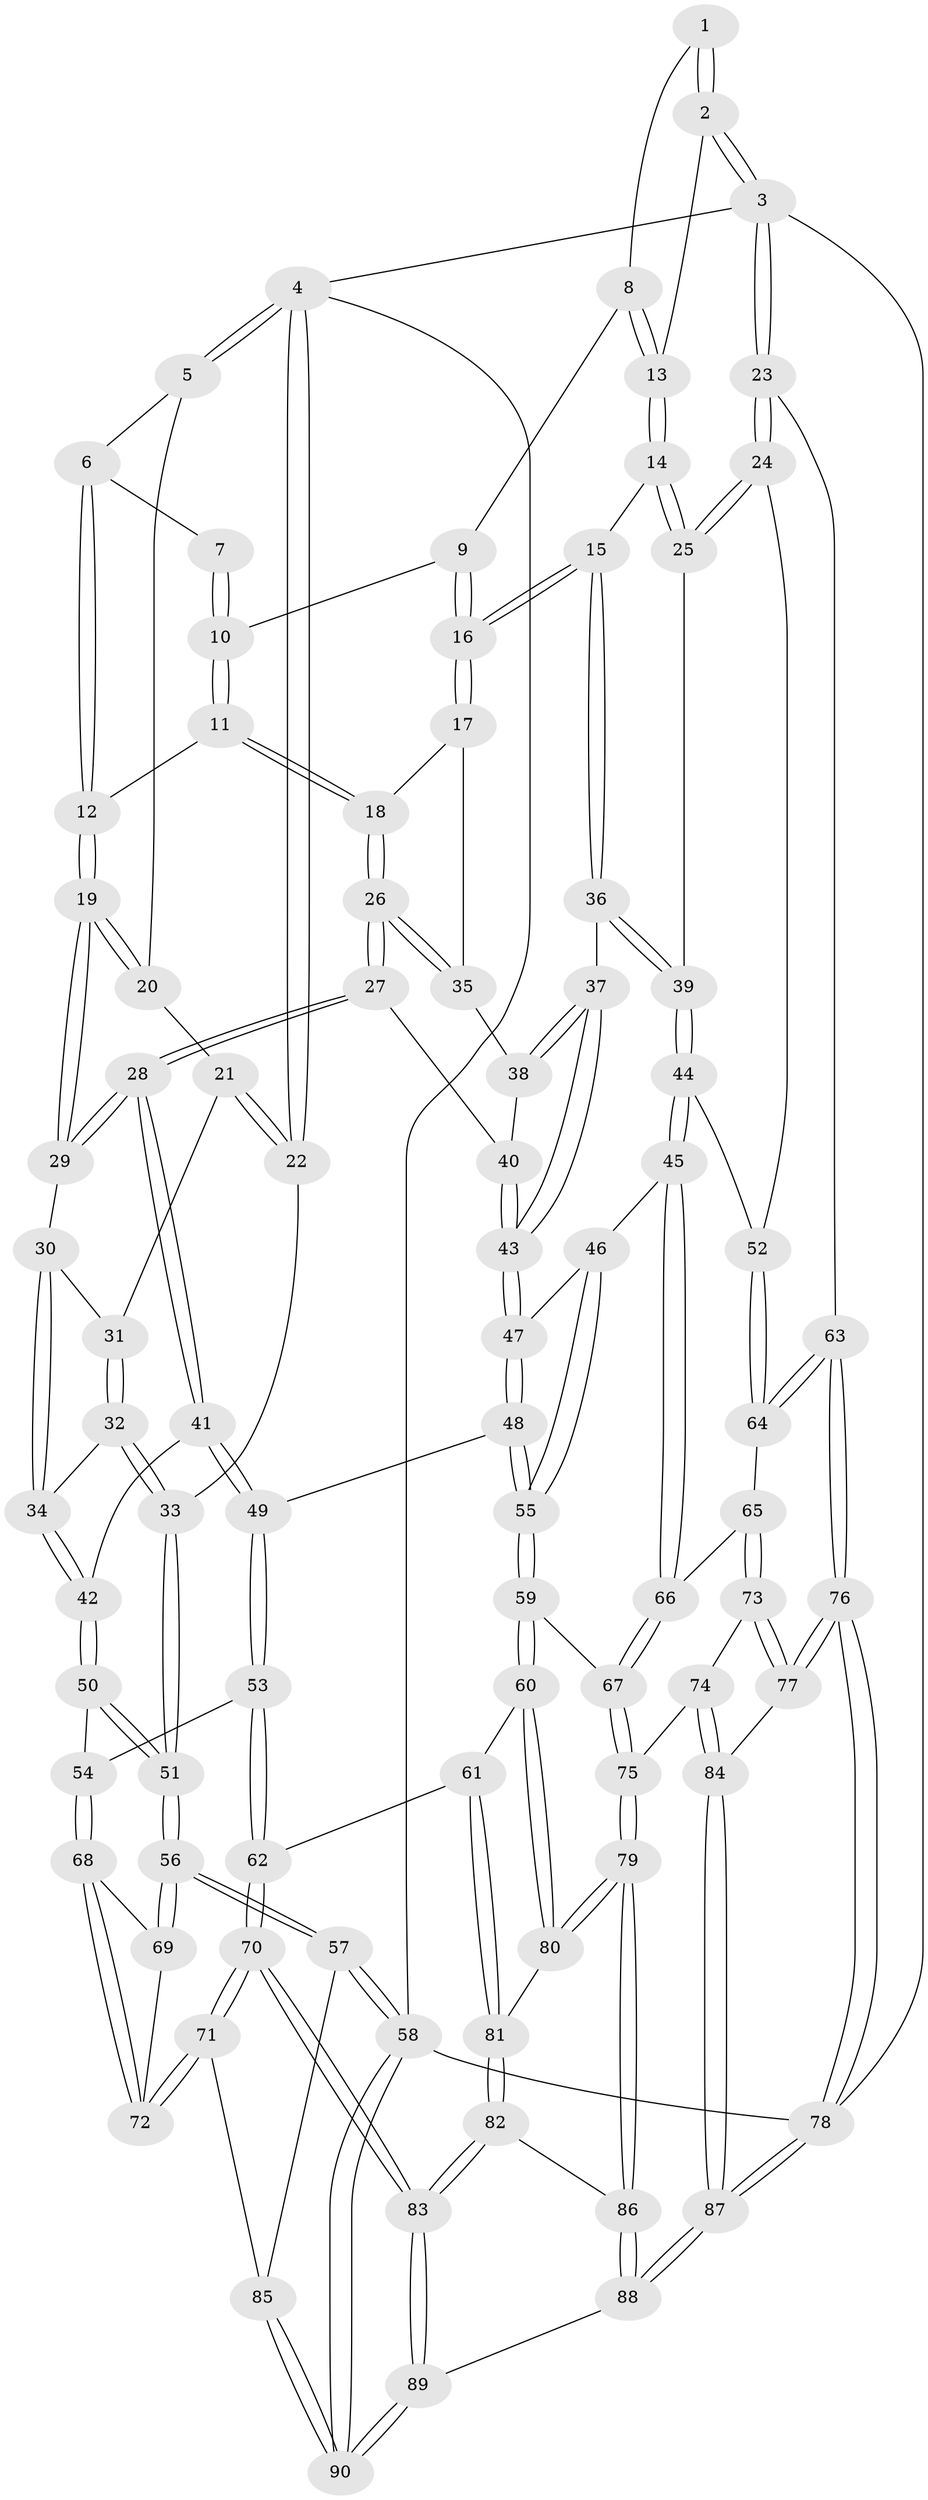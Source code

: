 // coarse degree distribution, {4: 0.23809523809523808, 3: 0.14285714285714285, 5: 0.42857142857142855, 6: 0.14285714285714285, 2: 0.015873015873015872, 9: 0.015873015873015872, 7: 0.015873015873015872}
// Generated by graph-tools (version 1.1) at 2025/06/03/04/25 22:06:27]
// undirected, 90 vertices, 222 edges
graph export_dot {
graph [start="1"]
  node [color=gray90,style=filled];
  1 [pos="+0.7222205828949174+0"];
  2 [pos="+1+0"];
  3 [pos="+1+0"];
  4 [pos="+0+0"];
  5 [pos="+0.19964846656756594+0"];
  6 [pos="+0.5157094522338556+0"];
  7 [pos="+0.680706198609748+0"];
  8 [pos="+0.7377224405961431+0.008082767805017276"];
  9 [pos="+0.7138579730988542+0.05345344024101185"];
  10 [pos="+0.647052766690629+0.044618951927051675"];
  11 [pos="+0.5819318987380148+0.10320971400944841"];
  12 [pos="+0.5521540069786306+0.09045716995360817"];
  13 [pos="+0.8570706981024732+0.07697361337597054"];
  14 [pos="+0.8390330356194223+0.1969890699549118"];
  15 [pos="+0.8019658893938321+0.19724548649222648"];
  16 [pos="+0.7973301493591973+0.19670365532290532"];
  17 [pos="+0.7026528001409158+0.21200064724876763"];
  18 [pos="+0.6160067266663903+0.15570031287861635"];
  19 [pos="+0.41408882012043907+0.128832320860596"];
  20 [pos="+0.22912282934187436+0"];
  21 [pos="+0.17838033210150994+0.10100329578910865"];
  22 [pos="+0+0.271955648138194"];
  23 [pos="+1+0.347510918396938"];
  24 [pos="+1+0.3433064116104276"];
  25 [pos="+0.9911882779963955+0.3080898957929832"];
  26 [pos="+0.48470309025255487+0.2901899719845926"];
  27 [pos="+0.4516288928645605+0.31684869518376185"];
  28 [pos="+0.41963480540697146+0.32022769736259366"];
  29 [pos="+0.3998089862494534+0.2557334099826329"];
  30 [pos="+0.21171129193802357+0.2007738914131244"];
  31 [pos="+0.1846635166124314+0.14982267104974342"];
  32 [pos="+0.0029555185712619426+0.32114699829463017"];
  33 [pos="+0+0.3258162072063496"];
  34 [pos="+0.1752842249084571+0.3601341510032108"];
  35 [pos="+0.6952175400545689+0.22390246811545164"];
  36 [pos="+0.7199899718239557+0.3977498588125463"];
  37 [pos="+0.7077213796642612+0.39376576139229713"];
  38 [pos="+0.659559955317219+0.29826029868364384"];
  39 [pos="+0.7770880754273132+0.43907993920543836"];
  40 [pos="+0.5746235458500367+0.34816548777757644"];
  41 [pos="+0.3849385623935748+0.38766939882019086"];
  42 [pos="+0.20571454770561315+0.38936523422847635"];
  43 [pos="+0.6196117736532186+0.4346469224111147"];
  44 [pos="+0.7416532538719814+0.5729134383303357"];
  45 [pos="+0.7385895454417543+0.5767908626451017"];
  46 [pos="+0.6530362410934595+0.5256840479157224"];
  47 [pos="+0.6169252480358745+0.4479265915787099"];
  48 [pos="+0.42342878692952535+0.5047381289048329"];
  49 [pos="+0.4138475367982294+0.49235954918302444"];
  50 [pos="+0.12703526022133008+0.6220773914210471"];
  51 [pos="+0+0.5485466416626831"];
  52 [pos="+0.8717796654663151+0.543866616195255"];
  53 [pos="+0.15205359883871175+0.6240098748421332"];
  54 [pos="+0.1294989227157337+0.6244460989250628"];
  55 [pos="+0.4579953001365126+0.591206306805528"];
  56 [pos="+0+0.8900042114185002"];
  57 [pos="+0+1"];
  58 [pos="+0+1"];
  59 [pos="+0.46398935794957086+0.6911786228852896"];
  60 [pos="+0.44295113705728395+0.7142193079066536"];
  61 [pos="+0.44221408820054886+0.714927143981477"];
  62 [pos="+0.41933736559389184+0.7210130697172913"];
  63 [pos="+1+0.5437759231920899"];
  64 [pos="+0.9212146207260593+0.6422938737686115"];
  65 [pos="+0.8420560514992034+0.7104160535958095"];
  66 [pos="+0.7370707936068877+0.6316604983246453"];
  67 [pos="+0.6230730752022613+0.7195229930879663"];
  68 [pos="+0.13235744737092586+0.6587565493710229"];
  69 [pos="+0+0.8208279873302566"];
  70 [pos="+0.2301161675888858+0.8898362263494208"];
  71 [pos="+0.1759958049509579+0.8494182788167092"];
  72 [pos="+0.15773073149084046+0.8142774299769998"];
  73 [pos="+0.8565868022664167+0.7526197019746214"];
  74 [pos="+0.8017330440434038+0.8196048809548069"];
  75 [pos="+0.6740271939320649+0.867682542997411"];
  76 [pos="+1+0.7863065002997931"];
  77 [pos="+0.9635316968881354+0.8131586335898717"];
  78 [pos="+1+1"];
  79 [pos="+0.6690103639110615+0.8864432970089438"];
  80 [pos="+0.5799028199400548+0.8732372632951492"];
  81 [pos="+0.46728396874555894+0.8851196754623658"];
  82 [pos="+0.4665444872972551+0.8887784268810447"];
  83 [pos="+0.3171882489338628+1"];
  84 [pos="+0.8681197783317536+0.9945994542890773"];
  85 [pos="+0.15578541154789358+0.8610398430944657"];
  86 [pos="+0.6741331181780646+1"];
  87 [pos="+0.82071119272755+1"];
  88 [pos="+0.7171214543906325+1"];
  89 [pos="+0.31894139758306694+1"];
  90 [pos="+0+1"];
  1 -- 2;
  1 -- 2;
  1 -- 8;
  2 -- 3;
  2 -- 3;
  2 -- 13;
  3 -- 4;
  3 -- 23;
  3 -- 23;
  3 -- 78;
  4 -- 5;
  4 -- 5;
  4 -- 22;
  4 -- 22;
  4 -- 58;
  5 -- 6;
  5 -- 20;
  6 -- 7;
  6 -- 12;
  6 -- 12;
  7 -- 10;
  7 -- 10;
  8 -- 9;
  8 -- 13;
  8 -- 13;
  9 -- 10;
  9 -- 16;
  9 -- 16;
  10 -- 11;
  10 -- 11;
  11 -- 12;
  11 -- 18;
  11 -- 18;
  12 -- 19;
  12 -- 19;
  13 -- 14;
  13 -- 14;
  14 -- 15;
  14 -- 25;
  14 -- 25;
  15 -- 16;
  15 -- 16;
  15 -- 36;
  15 -- 36;
  16 -- 17;
  16 -- 17;
  17 -- 18;
  17 -- 35;
  18 -- 26;
  18 -- 26;
  19 -- 20;
  19 -- 20;
  19 -- 29;
  19 -- 29;
  20 -- 21;
  21 -- 22;
  21 -- 22;
  21 -- 31;
  22 -- 33;
  23 -- 24;
  23 -- 24;
  23 -- 63;
  24 -- 25;
  24 -- 25;
  24 -- 52;
  25 -- 39;
  26 -- 27;
  26 -- 27;
  26 -- 35;
  26 -- 35;
  27 -- 28;
  27 -- 28;
  27 -- 40;
  28 -- 29;
  28 -- 29;
  28 -- 41;
  28 -- 41;
  29 -- 30;
  30 -- 31;
  30 -- 34;
  30 -- 34;
  31 -- 32;
  31 -- 32;
  32 -- 33;
  32 -- 33;
  32 -- 34;
  33 -- 51;
  33 -- 51;
  34 -- 42;
  34 -- 42;
  35 -- 38;
  36 -- 37;
  36 -- 39;
  36 -- 39;
  37 -- 38;
  37 -- 38;
  37 -- 43;
  37 -- 43;
  38 -- 40;
  39 -- 44;
  39 -- 44;
  40 -- 43;
  40 -- 43;
  41 -- 42;
  41 -- 49;
  41 -- 49;
  42 -- 50;
  42 -- 50;
  43 -- 47;
  43 -- 47;
  44 -- 45;
  44 -- 45;
  44 -- 52;
  45 -- 46;
  45 -- 66;
  45 -- 66;
  46 -- 47;
  46 -- 55;
  46 -- 55;
  47 -- 48;
  47 -- 48;
  48 -- 49;
  48 -- 55;
  48 -- 55;
  49 -- 53;
  49 -- 53;
  50 -- 51;
  50 -- 51;
  50 -- 54;
  51 -- 56;
  51 -- 56;
  52 -- 64;
  52 -- 64;
  53 -- 54;
  53 -- 62;
  53 -- 62;
  54 -- 68;
  54 -- 68;
  55 -- 59;
  55 -- 59;
  56 -- 57;
  56 -- 57;
  56 -- 69;
  56 -- 69;
  57 -- 58;
  57 -- 58;
  57 -- 85;
  58 -- 78;
  58 -- 90;
  58 -- 90;
  59 -- 60;
  59 -- 60;
  59 -- 67;
  60 -- 61;
  60 -- 80;
  60 -- 80;
  61 -- 62;
  61 -- 81;
  61 -- 81;
  62 -- 70;
  62 -- 70;
  63 -- 64;
  63 -- 64;
  63 -- 76;
  63 -- 76;
  64 -- 65;
  65 -- 66;
  65 -- 73;
  65 -- 73;
  66 -- 67;
  66 -- 67;
  67 -- 75;
  67 -- 75;
  68 -- 69;
  68 -- 72;
  68 -- 72;
  69 -- 72;
  70 -- 71;
  70 -- 71;
  70 -- 83;
  70 -- 83;
  71 -- 72;
  71 -- 72;
  71 -- 85;
  73 -- 74;
  73 -- 77;
  73 -- 77;
  74 -- 75;
  74 -- 84;
  74 -- 84;
  75 -- 79;
  75 -- 79;
  76 -- 77;
  76 -- 77;
  76 -- 78;
  76 -- 78;
  77 -- 84;
  78 -- 87;
  78 -- 87;
  79 -- 80;
  79 -- 80;
  79 -- 86;
  79 -- 86;
  80 -- 81;
  81 -- 82;
  81 -- 82;
  82 -- 83;
  82 -- 83;
  82 -- 86;
  83 -- 89;
  83 -- 89;
  84 -- 87;
  84 -- 87;
  85 -- 90;
  85 -- 90;
  86 -- 88;
  86 -- 88;
  87 -- 88;
  87 -- 88;
  88 -- 89;
  89 -- 90;
  89 -- 90;
}
